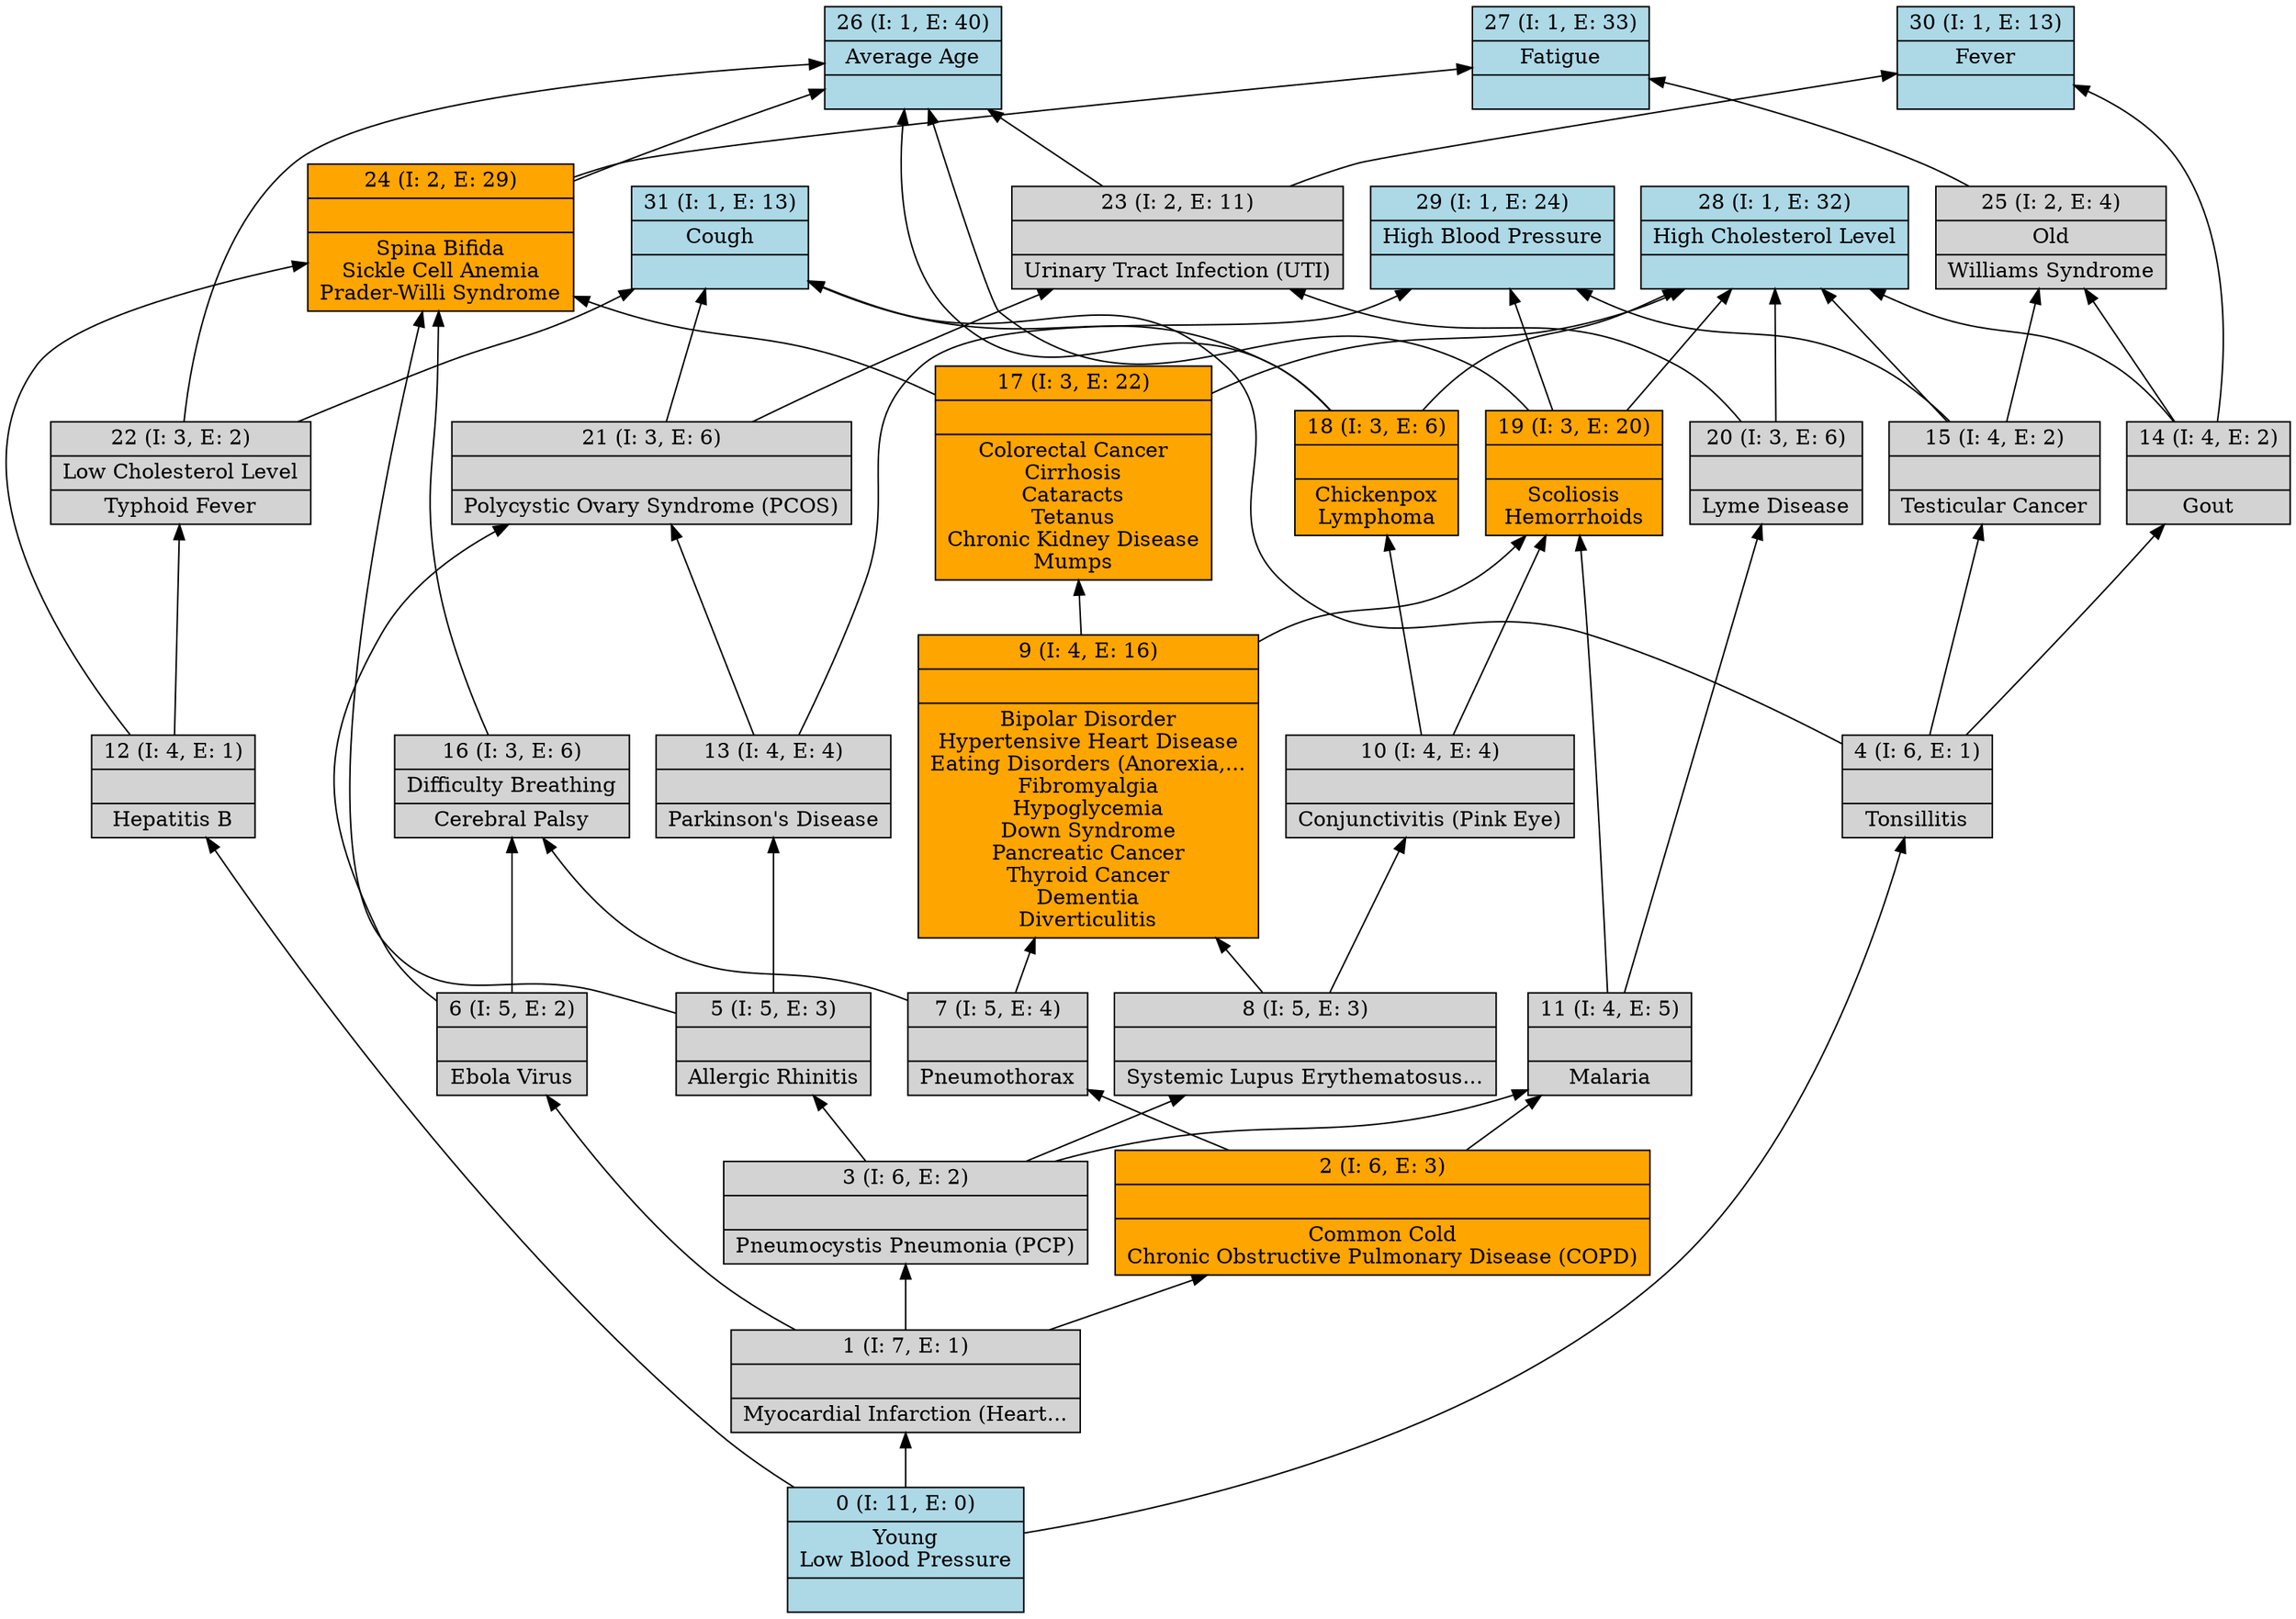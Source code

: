 digraph G { 
	rankdir=BT;
0 [shape=record,style=filled,fillcolor=lightblue,label="{0 (I: 11, E: 0)|Young\nLow Blood Pressure\n|}"];
1 [shape=record,style=filled,label="{1 (I: 7, E: 1)||Myocardial Infarction (Heart...\n}"];
2 [shape=record,style=filled,fillcolor=orange,label="{2 (I: 6, E: 3)||Common Cold\nChronic Obstructive Pulmonary Disease (COPD)\n}"];
3 [shape=record,style=filled,label="{3 (I: 6, E: 2)||Pneumocystis Pneumonia (PCP)\n}"];
4 [shape=record,style=filled,label="{4 (I: 6, E: 1)||Tonsillitis\n}"];
5 [shape=record,style=filled,label="{5 (I: 5, E: 3)||Allergic Rhinitis\n}"];
6 [shape=record,style=filled,label="{6 (I: 5, E: 2)||Ebola Virus\n}"];
7 [shape=record,style=filled,label="{7 (I: 5, E: 4)||Pneumothorax\n}"];
8 [shape=record,style=filled,label="{8 (I: 5, E: 3)||Systemic Lupus Erythematosus...\n}"];
9 [shape=record,style=filled,fillcolor=orange,label="{9 (I: 4, E: 16)||Bipolar Disorder\nHypertensive Heart Disease\nEating Disorders (Anorexia,...\nFibromyalgia\nHypoglycemia\nDown Syndrome\nPancreatic Cancer\nThyroid Cancer\nDementia\nDiverticulitis\n}"];
10 [shape=record,style=filled,label="{10 (I: 4, E: 4)||Conjunctivitis (Pink Eye)\n}"];
11 [shape=record,style=filled,label="{11 (I: 4, E: 5)||Malaria\n}"];
12 [shape=record,style=filled,label="{12 (I: 4, E: 1)||Hepatitis B\n}"];
13 [shape=record,style=filled,label="{13 (I: 4, E: 4)||Parkinson's Disease\n}"];
14 [shape=record,style=filled,label="{14 (I: 4, E: 2)||Gout\n}"];
15 [shape=record,style=filled,label="{15 (I: 4, E: 2)||Testicular Cancer\n}"];
16 [shape=record,style=filled,label="{16 (I: 3, E: 6)|Difficulty Breathing\n|Cerebral Palsy\n}"];
17 [shape=record,style=filled,fillcolor=orange,label="{17 (I: 3, E: 22)||Colorectal Cancer\nCirrhosis\nCataracts\nTetanus\nChronic Kidney Disease\nMumps\n}"];
18 [shape=record,style=filled,fillcolor=orange,label="{18 (I: 3, E: 6)||Chickenpox\nLymphoma\n}"];
19 [shape=record,style=filled,fillcolor=orange,label="{19 (I: 3, E: 20)||Scoliosis\nHemorrhoids\n}"];
20 [shape=record,style=filled,label="{20 (I: 3, E: 6)||Lyme Disease\n}"];
21 [shape=record,style=filled,label="{21 (I: 3, E: 6)||Polycystic Ovary Syndrome (PCOS)\n}"];
22 [shape=record,style=filled,label="{22 (I: 3, E: 2)|Low Cholesterol Level\n|Typhoid Fever\n}"];
23 [shape=record,style=filled,label="{23 (I: 2, E: 11)||Urinary Tract Infection (UTI)\n}"];
24 [shape=record,style=filled,fillcolor=orange,label="{24 (I: 2, E: 29)||Spina Bifida\nSickle Cell Anemia\nPrader-Willi Syndrome\n}"];
25 [shape=record,style=filled,label="{25 (I: 2, E: 4)|Old\n|Williams Syndrome\n}"];
26 [shape=record,style=filled,fillcolor=lightblue,label="{26 (I: 1, E: 40)|Average Age\n|}"];
27 [shape=record,style=filled,fillcolor=lightblue,label="{27 (I: 1, E: 33)|Fatigue\n|}"];
28 [shape=record,style=filled,fillcolor=lightblue,label="{28 (I: 1, E: 32)|High Cholesterol Level\n|}"];
29 [shape=record,style=filled,fillcolor=lightblue,label="{29 (I: 1, E: 24)|High Blood Pressure\n|}"];
30 [shape=record,style=filled,fillcolor=lightblue,label="{30 (I: 1, E: 13)|Fever\n|}"];
31 [shape=record,style=filled,fillcolor=lightblue,label="{31 (I: 1, E: 13)|Cough\n|}"];
	0 -> 1
	0 -> 4
	0 -> 12
	1 -> 2
	1 -> 3
	1 -> 6
	2 -> 7
	2 -> 11
	3 -> 5
	3 -> 8
	3 -> 11
	4 -> 14
	4 -> 15
	4 -> 31
	5 -> 13
	5 -> 24
	6 -> 16
	6 -> 21
	7 -> 9
	7 -> 16
	8 -> 9
	8 -> 10
	9 -> 17
	9 -> 19
	10 -> 18
	10 -> 19
	11 -> 19
	11 -> 20
	12 -> 22
	12 -> 24
	13 -> 21
	13 -> 29
	14 -> 25
	14 -> 28
	14 -> 30
	15 -> 25
	15 -> 28
	15 -> 29
	16 -> 24
	17 -> 24
	17 -> 28
	18 -> 26
	18 -> 28
	18 -> 31
	19 -> 26
	19 -> 28
	19 -> 29
	20 -> 23
	20 -> 28
	21 -> 23
	21 -> 31
	22 -> 26
	22 -> 31
	23 -> 26
	23 -> 30
	24 -> 26
	24 -> 27
	25 -> 27
}

